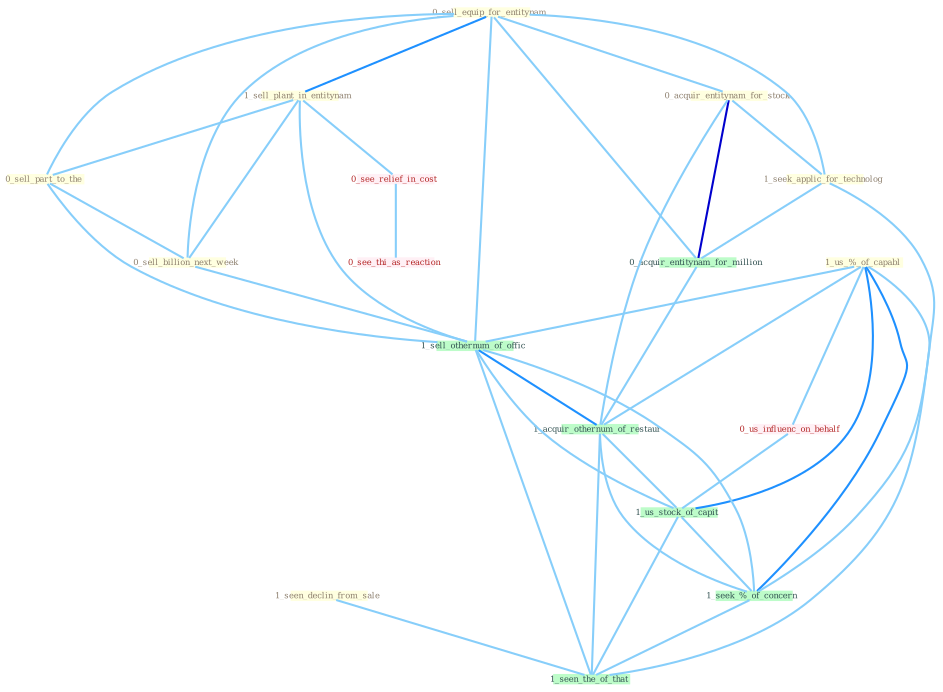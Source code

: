 Graph G{ 
    node
    [shape=polygon,style=filled,width=.5,height=.06,color="#BDFCC9",fixedsize=true,fontsize=4,
    fontcolor="#2f4f4f"];
    {node
    [color="#ffffe0", fontcolor="#8b7d6b"] "0_sell_equip_for_entitynam " "1_seen_declin_from_sale " "0_acquir_entitynam_for_stock " "1_sell_plant_in_entitynam " "0_sell_part_to_the " "0_sell_billion_next_week " "1_us_%_of_capabl " "1_seek_applic_for_technolog "}
{node [color="#fff0f5", fontcolor="#b22222"] "0_us_influenc_on_behalf " "0_see_relief_in_cost " "0_see_thi_as_reaction "}
edge [color="#B0E2FF"];

	"0_sell_equip_for_entitynam " -- "0_acquir_entitynam_for_stock " [w="1", color="#87cefa" ];
	"0_sell_equip_for_entitynam " -- "1_sell_plant_in_entitynam " [w="2", color="#1e90ff" , len=0.8];
	"0_sell_equip_for_entitynam " -- "0_sell_part_to_the " [w="1", color="#87cefa" ];
	"0_sell_equip_for_entitynam " -- "0_sell_billion_next_week " [w="1", color="#87cefa" ];
	"0_sell_equip_for_entitynam " -- "1_seek_applic_for_technolog " [w="1", color="#87cefa" ];
	"0_sell_equip_for_entitynam " -- "0_acquir_entitynam_for_million " [w="1", color="#87cefa" ];
	"0_sell_equip_for_entitynam " -- "1_sell_othernum_of_offic " [w="1", color="#87cefa" ];
	"1_seen_declin_from_sale " -- "1_seen_the_of_that " [w="1", color="#87cefa" ];
	"0_acquir_entitynam_for_stock " -- "1_seek_applic_for_technolog " [w="1", color="#87cefa" ];
	"0_acquir_entitynam_for_stock " -- "0_acquir_entitynam_for_million " [w="3", color="#0000cd" , len=0.6];
	"0_acquir_entitynam_for_stock " -- "1_acquir_othernum_of_restaur " [w="1", color="#87cefa" ];
	"1_sell_plant_in_entitynam " -- "0_sell_part_to_the " [w="1", color="#87cefa" ];
	"1_sell_plant_in_entitynam " -- "0_sell_billion_next_week " [w="1", color="#87cefa" ];
	"1_sell_plant_in_entitynam " -- "1_sell_othernum_of_offic " [w="1", color="#87cefa" ];
	"1_sell_plant_in_entitynam " -- "0_see_relief_in_cost " [w="1", color="#87cefa" ];
	"0_sell_part_to_the " -- "0_sell_billion_next_week " [w="1", color="#87cefa" ];
	"0_sell_part_to_the " -- "1_sell_othernum_of_offic " [w="1", color="#87cefa" ];
	"0_sell_billion_next_week " -- "1_sell_othernum_of_offic " [w="1", color="#87cefa" ];
	"1_us_%_of_capabl " -- "1_sell_othernum_of_offic " [w="1", color="#87cefa" ];
	"1_us_%_of_capabl " -- "0_us_influenc_on_behalf " [w="1", color="#87cefa" ];
	"1_us_%_of_capabl " -- "1_acquir_othernum_of_restaur " [w="1", color="#87cefa" ];
	"1_us_%_of_capabl " -- "1_us_stock_of_capit " [w="2", color="#1e90ff" , len=0.8];
	"1_us_%_of_capabl " -- "1_seek_%_of_concern " [w="2", color="#1e90ff" , len=0.8];
	"1_us_%_of_capabl " -- "1_seen_the_of_that " [w="1", color="#87cefa" ];
	"1_seek_applic_for_technolog " -- "0_acquir_entitynam_for_million " [w="1", color="#87cefa" ];
	"1_seek_applic_for_technolog " -- "1_seek_%_of_concern " [w="1", color="#87cefa" ];
	"0_acquir_entitynam_for_million " -- "1_acquir_othernum_of_restaur " [w="1", color="#87cefa" ];
	"1_sell_othernum_of_offic " -- "1_acquir_othernum_of_restaur " [w="2", color="#1e90ff" , len=0.8];
	"1_sell_othernum_of_offic " -- "1_us_stock_of_capit " [w="1", color="#87cefa" ];
	"1_sell_othernum_of_offic " -- "1_seek_%_of_concern " [w="1", color="#87cefa" ];
	"1_sell_othernum_of_offic " -- "1_seen_the_of_that " [w="1", color="#87cefa" ];
	"0_us_influenc_on_behalf " -- "1_us_stock_of_capit " [w="1", color="#87cefa" ];
	"0_see_relief_in_cost " -- "0_see_thi_as_reaction " [w="1", color="#87cefa" ];
	"1_acquir_othernum_of_restaur " -- "1_us_stock_of_capit " [w="1", color="#87cefa" ];
	"1_acquir_othernum_of_restaur " -- "1_seek_%_of_concern " [w="1", color="#87cefa" ];
	"1_acquir_othernum_of_restaur " -- "1_seen_the_of_that " [w="1", color="#87cefa" ];
	"1_us_stock_of_capit " -- "1_seek_%_of_concern " [w="1", color="#87cefa" ];
	"1_us_stock_of_capit " -- "1_seen_the_of_that " [w="1", color="#87cefa" ];
	"1_seek_%_of_concern " -- "1_seen_the_of_that " [w="1", color="#87cefa" ];
}